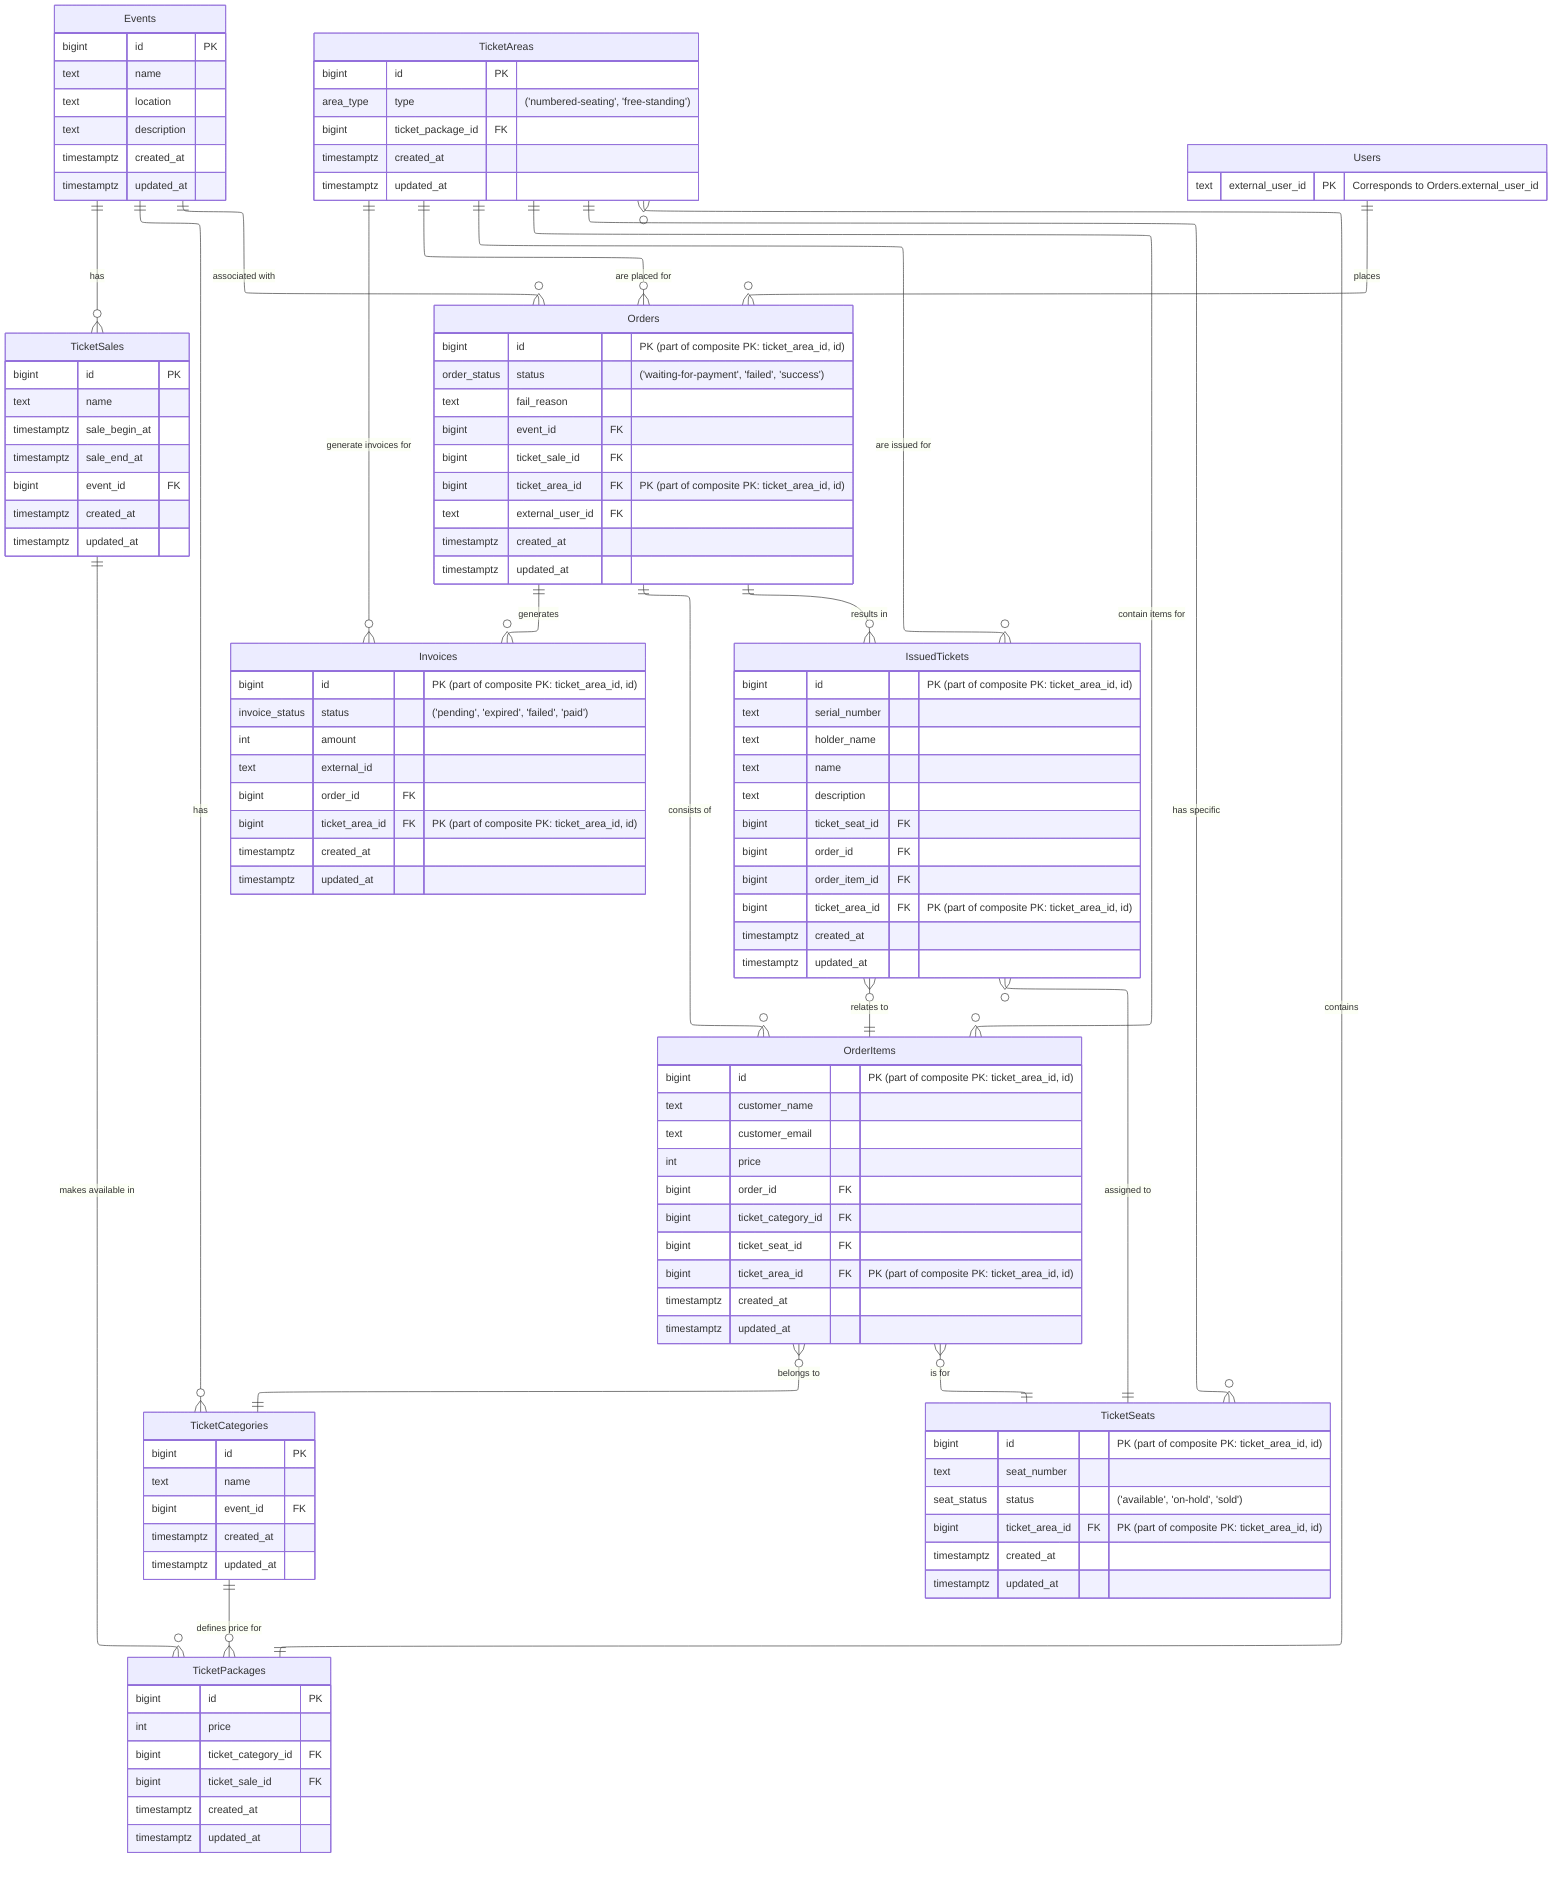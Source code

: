 ---
config:
  layout: elk
  theme: default
---
erDiagram
    Events {
        bigint id PK
        text name
        text location
        text description
        timestamptz created_at
        timestamptz updated_at
    }
    TicketCategories {
        bigint id PK
        text name
        bigint event_id FK
        timestamptz created_at
        timestamptz updated_at
    }
    TicketSales {
        bigint id PK
        text name
        timestamptz sale_begin_at
        timestamptz sale_end_at
        bigint event_id FK
        timestamptz created_at
        timestamptz updated_at
    }
    TicketPackages {
        bigint id PK
        int price
        bigint ticket_category_id FK
        bigint ticket_sale_id FK
        timestamptz created_at
        timestamptz updated_at
    }
    TicketAreas {
        bigint id PK
        area_type type "('numbered-seating', 'free-standing')"
        bigint ticket_package_id FK
        timestamptz created_at
        timestamptz updated_at
    }
    TicketSeats {
        bigint id "PK (part of composite PK: ticket_area_id, id)"
        text seat_number
        seat_status status "('available', 'on-hold', 'sold')"
        bigint ticket_area_id FK "PK (part of composite PK: ticket_area_id, id)"
        timestamptz created_at
        timestamptz updated_at
    }
    Users {
        text external_user_id PK "Corresponds to Orders.external_user_id"
    }
    Orders {
        bigint id "PK (part of composite PK: ticket_area_id, id)"
        order_status status "('waiting-for-payment', 'failed', 'success')"
        text fail_reason
        bigint event_id FK
        bigint ticket_sale_id FK
        bigint ticket_area_id FK "PK (part of composite PK: ticket_area_id, id)"
        text external_user_id FK
        timestamptz created_at
        timestamptz updated_at
    }
    OrderItems {
        bigint id "PK (part of composite PK: ticket_area_id, id)"
        text customer_name
        text customer_email
        int price
        bigint order_id FK
        bigint ticket_category_id FK
        bigint ticket_seat_id FK
        bigint ticket_area_id FK "PK (part of composite PK: ticket_area_id, id)"
        timestamptz created_at
        timestamptz updated_at
    }
    Invoices {
        bigint id "PK (part of composite PK: ticket_area_id, id)"
        invoice_status status "('pending', 'expired', 'failed', 'paid')"
        int amount
        text external_id
        bigint order_id FK
        bigint ticket_area_id FK "PK (part of composite PK: ticket_area_id, id)"
        timestamptz created_at
        timestamptz updated_at
    }
    IssuedTickets {
        bigint id "PK (part of composite PK: ticket_area_id, id)"
        text serial_number
        text holder_name
        text name
        text description
        bigint ticket_seat_id FK
        bigint order_id FK
        bigint order_item_id FK
        bigint ticket_area_id FK "PK (part of composite PK: ticket_area_id, id)"
        timestamptz created_at
        timestamptz updated_at
    }
    Events ||--o{ TicketCategories : "has"
    Events ||--o{ TicketSales : "has"
    Events ||--o{ Orders : "associated with"
    TicketCategories ||--o{ TicketPackages : "defines price for"
    TicketSales ||--o{ TicketPackages : "makes available in"
    TicketPackages ||--o{ TicketAreas : "contains"
    TicketAreas ||--o{ TicketSeats : "has specific"
    TicketAreas ||--o{ Orders : "are placed for"
    TicketAreas ||--o{ OrderItems : "contain items for"
    TicketAreas ||--o{ Invoices : "generate invoices for"
    TicketAreas ||--o{ IssuedTickets : "are issued for"
    Users ||--o{ Orders : "places"
    Orders ||--o{ OrderItems : "consists of"
    Orders ||--o{ Invoices : "generates"
    Orders ||--o{ IssuedTickets : "results in"
    OrderItems }o--|| TicketCategories : "belongs to"
    OrderItems }o--|| TicketSeats : "is for"
    IssuedTickets }o--|| OrderItems : "relates to"
    IssuedTickets }o--|| TicketSeats : "assigned to"